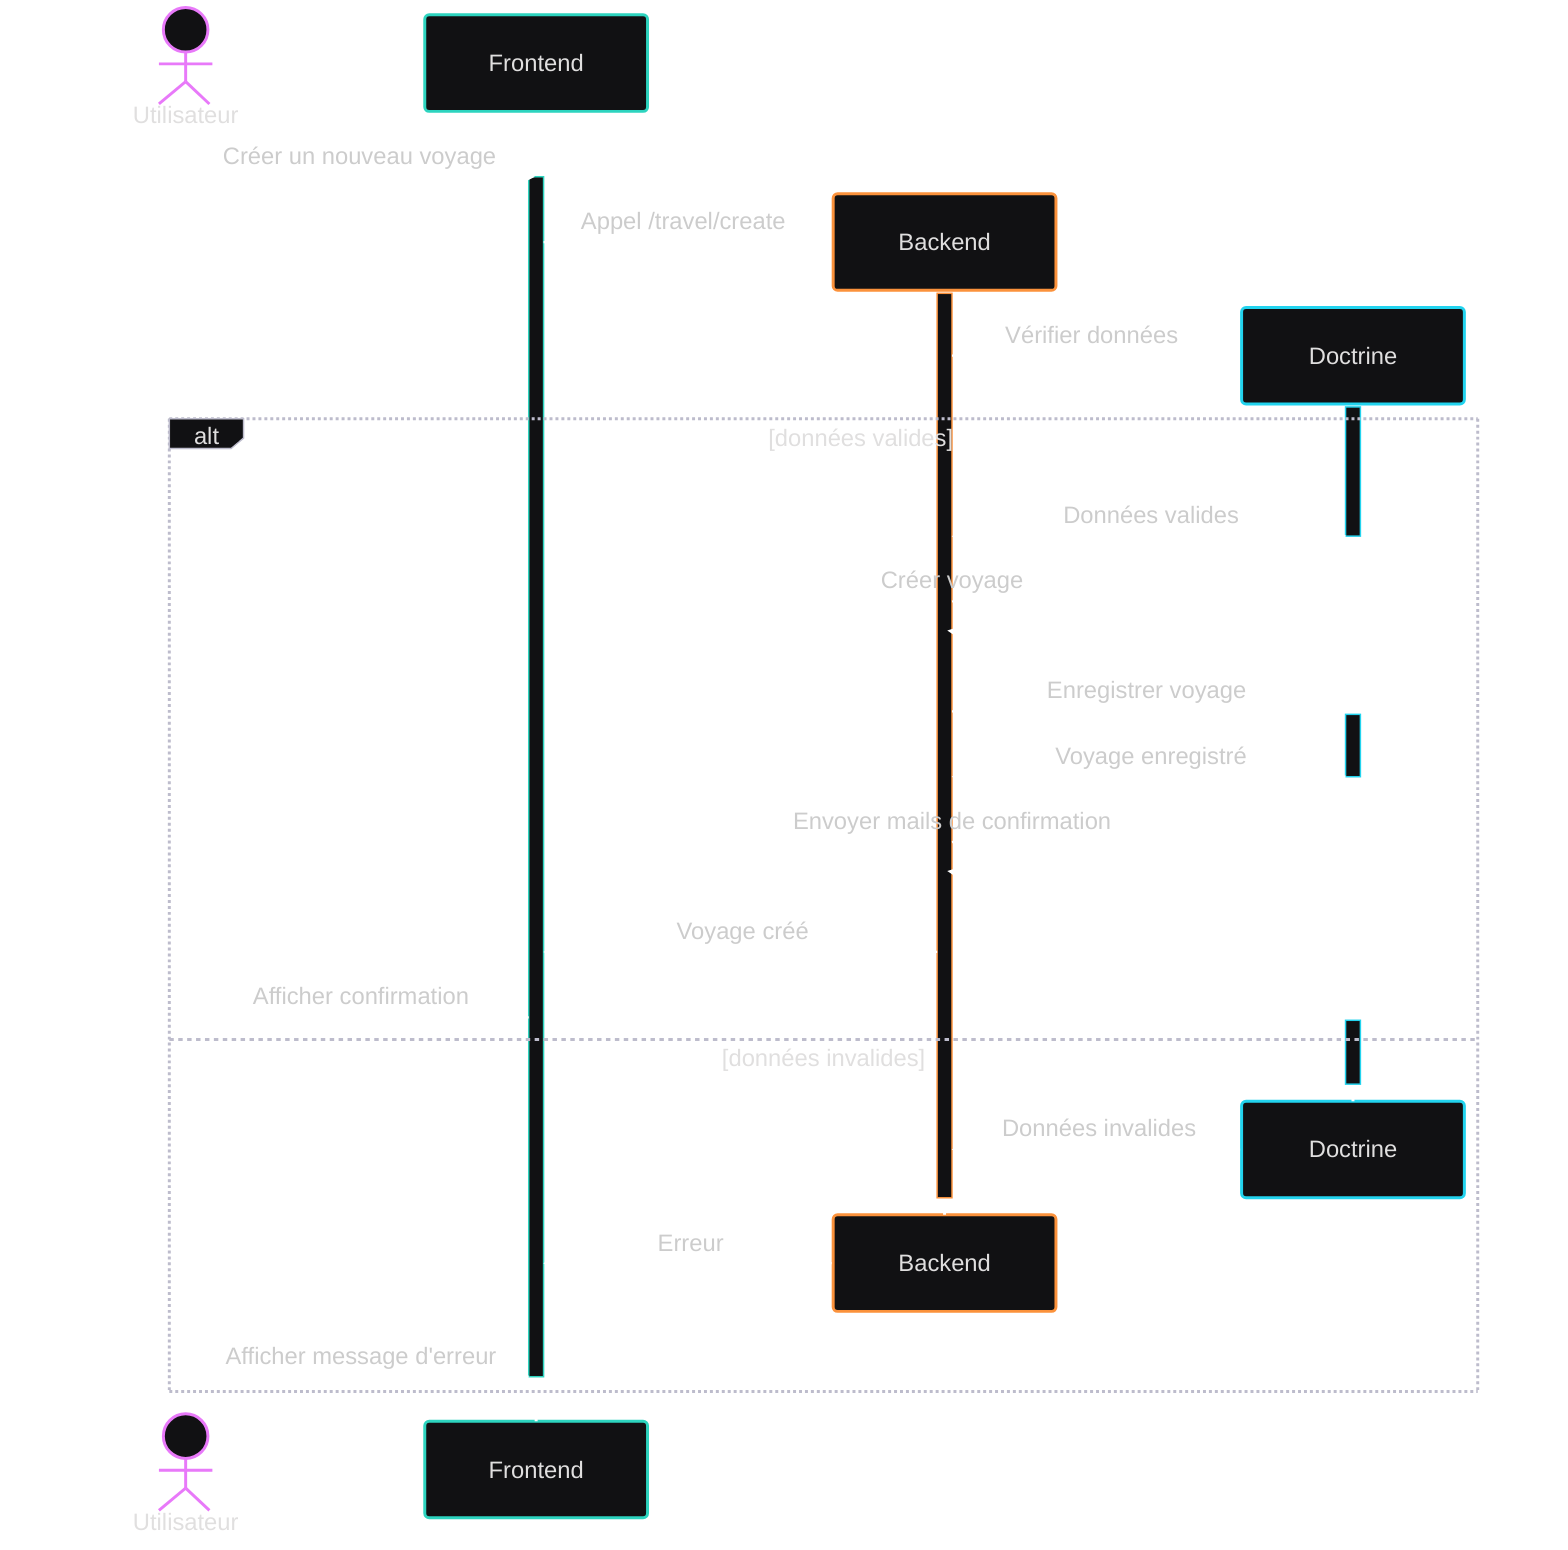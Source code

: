 %%{init: {"theme": "redux-dark-color"}}%%
sequenceDiagram
actor U as Utilisateur
participant F as Frontend

U ->> F: Créer un nouveau voyage
activate F
create participant B as Backend
F ->> B: Appel /travel/create
activate B
create participant D as Doctrine
B ->> D: Vérifier données
activate D
alt données valides
    D -->>- B: Données valides
    B ->> B: Créer voyage
    B ->>+ D: Enregistrer voyage
    D -->>- B: Voyage enregistré
    B ->> B: Envoyer mails de confirmation
    B -->> F: Voyage créé
    F -->> U: Afficher confirmation
activate D
else données invalides
    deactivate D
    destroy D
    D -->> B: Données invalides
    deactivate B
    destroy B
    B -->> F: Erreur
    F -->> U: Afficher message d'erreur
    deactivate F
end